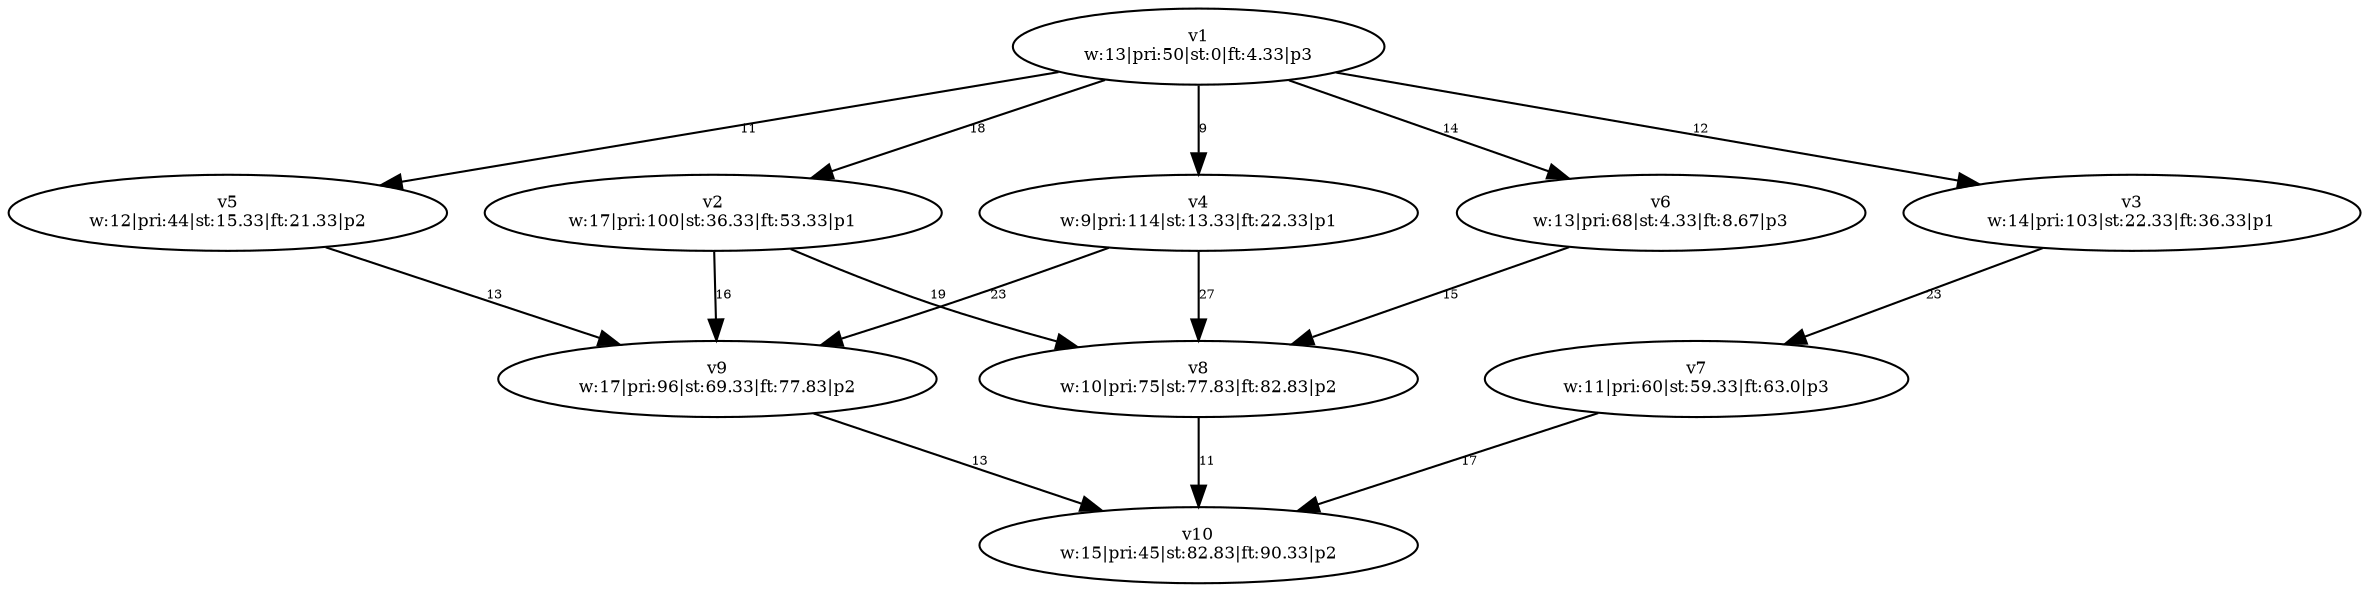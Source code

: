 digraph {
	v1 [label="v1
w:13|pri:50|st:0|ft:4.33|p3" fontsize=8.0]
	v4 [label="v4
w:9|pri:114|st:13.33|ft:22.33|p1" fontsize=8.0]
	v3 [label="v3
w:14|pri:103|st:22.33|ft:36.33|p1" fontsize=8.0]
	v2 [label="v2
w:17|pri:100|st:36.33|ft:53.33|p1" fontsize=8.0]
	v6 [label="v6
w:13|pri:68|st:4.33|ft:8.67|p3" fontsize=8.0]
	v5 [label="v5
w:12|pri:44|st:15.33|ft:21.33|p2" fontsize=8.0]
	v9 [label="v9
w:17|pri:96|st:69.33|ft:77.83|p2" fontsize=8.0]
	v8 [label="v8
w:10|pri:75|st:77.83|ft:82.83|p2" fontsize=8.0]
	v7 [label="v7
w:11|pri:60|st:59.33|ft:63.0|p3" fontsize=8.0]
	v10 [label="v10
w:15|pri:45|st:82.83|ft:90.33|p2" fontsize=8.0]
	v1 -> v2 [label=18 constraint=true fontsize=6.0]
	v1 -> v3 [label=12 constraint=true fontsize=6.0]
	v1 -> v4 [label=9 constraint=true fontsize=6.0]
	v1 -> v5 [label=11 constraint=true fontsize=6.0]
	v1 -> v6 [label=14 constraint=true fontsize=6.0]
	v2 -> v8 [label=19 constraint=true fontsize=6.0]
	v2 -> v9 [label=16 constraint=true fontsize=6.0]
	v3 -> v7 [label=23 constraint=true fontsize=6.0]
	v4 -> v8 [label=27 constraint=true fontsize=6.0]
	v4 -> v9 [label=23 constraint=true fontsize=6.0]
	v5 -> v9 [label=13 constraint=true fontsize=6.0]
	v6 -> v8 [label=15 constraint=true fontsize=6.0]
	v7 -> v10 [label=17 constraint=true fontsize=6.0]
	v8 -> v10 [label=11 constraint=true fontsize=6.0]
	v9 -> v10 [label=13 constraint=true fontsize=6.0]
}
